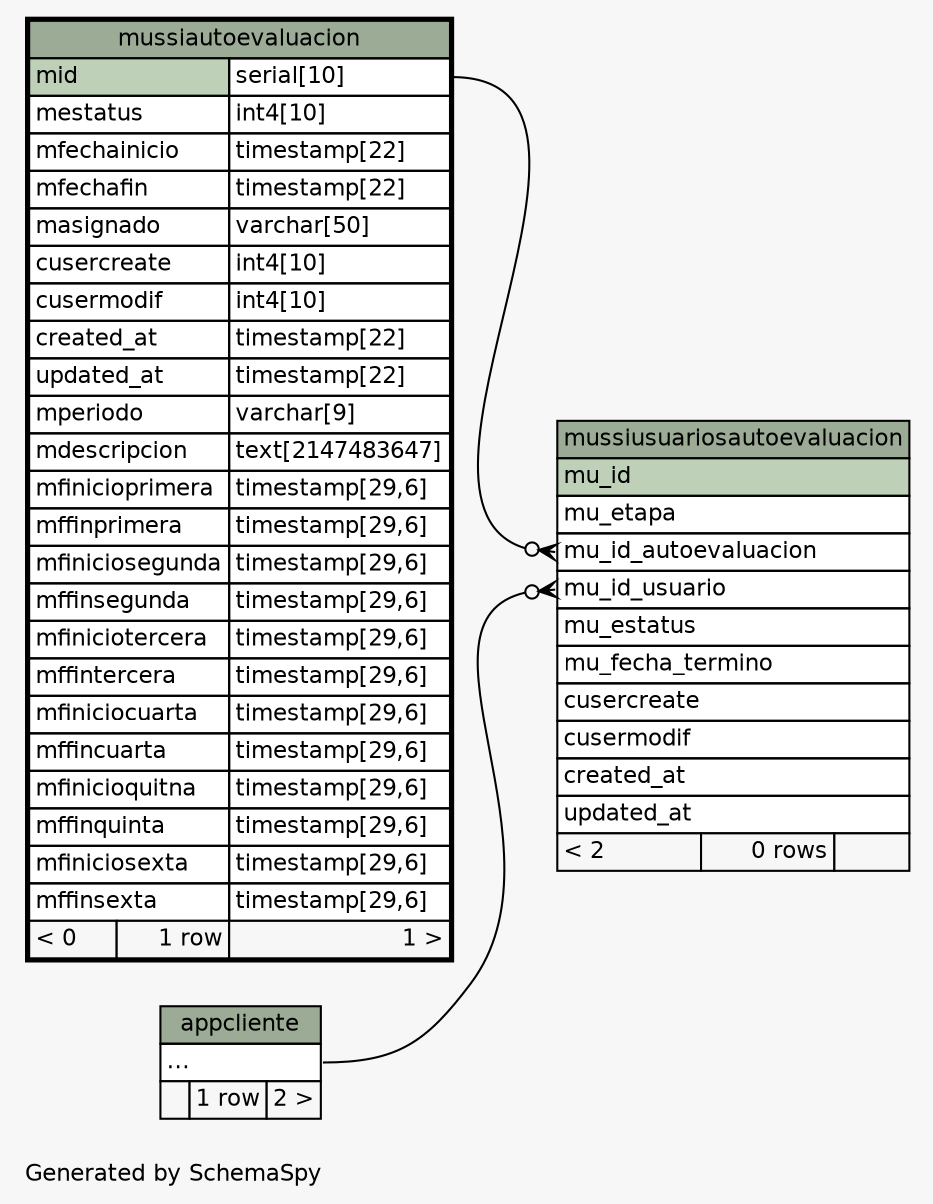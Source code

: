 // dot 2.38.0 on Mac OS X 10.11.1
// SchemaSpy rev 590
digraph "twoDegreesRelationshipsDiagram" {
  graph [
    rankdir="RL"
    bgcolor="#f7f7f7"
    label="\nGenerated by SchemaSpy"
    labeljust="l"
    nodesep="0.18"
    ranksep="0.46"
    fontname="Helvetica"
    fontsize="11"
  ];
  node [
    fontname="Helvetica"
    fontsize="11"
    shape="plaintext"
  ];
  edge [
    arrowsize="0.8"
  ];
  "mussiusuariosautoevaluacion":"mu_id_autoevaluacion":w -> "mussiautoevaluacion":"mid.type":e [arrowhead=none dir=back arrowtail=crowodot];
  "mussiusuariosautoevaluacion":"mu_id_usuario":w -> "appcliente":"elipses":e [arrowhead=none dir=back arrowtail=crowodot];
  "appcliente" [
    label=<
    <TABLE BORDER="0" CELLBORDER="1" CELLSPACING="0" BGCOLOR="#ffffff">
      <TR><TD COLSPAN="3" BGCOLOR="#9bab96" ALIGN="CENTER">appcliente</TD></TR>
      <TR><TD PORT="elipses" COLSPAN="3" ALIGN="LEFT">...</TD></TR>
      <TR><TD ALIGN="LEFT" BGCOLOR="#f7f7f7">  </TD><TD ALIGN="RIGHT" BGCOLOR="#f7f7f7">1 row</TD><TD ALIGN="RIGHT" BGCOLOR="#f7f7f7">2 &gt;</TD></TR>
    </TABLE>>
    URL="appcliente.html"
    tooltip="appcliente"
  ];
  "mussiautoevaluacion" [
    label=<
    <TABLE BORDER="2" CELLBORDER="1" CELLSPACING="0" BGCOLOR="#ffffff">
      <TR><TD COLSPAN="3" BGCOLOR="#9bab96" ALIGN="CENTER">mussiautoevaluacion</TD></TR>
      <TR><TD PORT="mid" COLSPAN="2" BGCOLOR="#bed1b8" ALIGN="LEFT">mid</TD><TD PORT="mid.type" ALIGN="LEFT">serial[10]</TD></TR>
      <TR><TD PORT="mestatus" COLSPAN="2" ALIGN="LEFT">mestatus</TD><TD PORT="mestatus.type" ALIGN="LEFT">int4[10]</TD></TR>
      <TR><TD PORT="mfechainicio" COLSPAN="2" ALIGN="LEFT">mfechainicio</TD><TD PORT="mfechainicio.type" ALIGN="LEFT">timestamp[22]</TD></TR>
      <TR><TD PORT="mfechafin" COLSPAN="2" ALIGN="LEFT">mfechafin</TD><TD PORT="mfechafin.type" ALIGN="LEFT">timestamp[22]</TD></TR>
      <TR><TD PORT="masignado" COLSPAN="2" ALIGN="LEFT">masignado</TD><TD PORT="masignado.type" ALIGN="LEFT">varchar[50]</TD></TR>
      <TR><TD PORT="cusercreate" COLSPAN="2" ALIGN="LEFT">cusercreate</TD><TD PORT="cusercreate.type" ALIGN="LEFT">int4[10]</TD></TR>
      <TR><TD PORT="cusermodif" COLSPAN="2" ALIGN="LEFT">cusermodif</TD><TD PORT="cusermodif.type" ALIGN="LEFT">int4[10]</TD></TR>
      <TR><TD PORT="created_at" COLSPAN="2" ALIGN="LEFT">created_at</TD><TD PORT="created_at.type" ALIGN="LEFT">timestamp[22]</TD></TR>
      <TR><TD PORT="updated_at" COLSPAN="2" ALIGN="LEFT">updated_at</TD><TD PORT="updated_at.type" ALIGN="LEFT">timestamp[22]</TD></TR>
      <TR><TD PORT="mperiodo" COLSPAN="2" ALIGN="LEFT">mperiodo</TD><TD PORT="mperiodo.type" ALIGN="LEFT">varchar[9]</TD></TR>
      <TR><TD PORT="mdescripcion" COLSPAN="2" ALIGN="LEFT">mdescripcion</TD><TD PORT="mdescripcion.type" ALIGN="LEFT">text[2147483647]</TD></TR>
      <TR><TD PORT="mfinicioprimera" COLSPAN="2" ALIGN="LEFT">mfinicioprimera</TD><TD PORT="mfinicioprimera.type" ALIGN="LEFT">timestamp[29,6]</TD></TR>
      <TR><TD PORT="mffinprimera" COLSPAN="2" ALIGN="LEFT">mffinprimera</TD><TD PORT="mffinprimera.type" ALIGN="LEFT">timestamp[29,6]</TD></TR>
      <TR><TD PORT="mfiniciosegunda" COLSPAN="2" ALIGN="LEFT">mfiniciosegunda</TD><TD PORT="mfiniciosegunda.type" ALIGN="LEFT">timestamp[29,6]</TD></TR>
      <TR><TD PORT="mffinsegunda" COLSPAN="2" ALIGN="LEFT">mffinsegunda</TD><TD PORT="mffinsegunda.type" ALIGN="LEFT">timestamp[29,6]</TD></TR>
      <TR><TD PORT="mfiniciotercera" COLSPAN="2" ALIGN="LEFT">mfiniciotercera</TD><TD PORT="mfiniciotercera.type" ALIGN="LEFT">timestamp[29,6]</TD></TR>
      <TR><TD PORT="mffintercera" COLSPAN="2" ALIGN="LEFT">mffintercera</TD><TD PORT="mffintercera.type" ALIGN="LEFT">timestamp[29,6]</TD></TR>
      <TR><TD PORT="mfiniciocuarta" COLSPAN="2" ALIGN="LEFT">mfiniciocuarta</TD><TD PORT="mfiniciocuarta.type" ALIGN="LEFT">timestamp[29,6]</TD></TR>
      <TR><TD PORT="mffincuarta" COLSPAN="2" ALIGN="LEFT">mffincuarta</TD><TD PORT="mffincuarta.type" ALIGN="LEFT">timestamp[29,6]</TD></TR>
      <TR><TD PORT="mfinicioquitna" COLSPAN="2" ALIGN="LEFT">mfinicioquitna</TD><TD PORT="mfinicioquitna.type" ALIGN="LEFT">timestamp[29,6]</TD></TR>
      <TR><TD PORT="mffinquinta" COLSPAN="2" ALIGN="LEFT">mffinquinta</TD><TD PORT="mffinquinta.type" ALIGN="LEFT">timestamp[29,6]</TD></TR>
      <TR><TD PORT="mfiniciosexta" COLSPAN="2" ALIGN="LEFT">mfiniciosexta</TD><TD PORT="mfiniciosexta.type" ALIGN="LEFT">timestamp[29,6]</TD></TR>
      <TR><TD PORT="mffinsexta" COLSPAN="2" ALIGN="LEFT">mffinsexta</TD><TD PORT="mffinsexta.type" ALIGN="LEFT">timestamp[29,6]</TD></TR>
      <TR><TD ALIGN="LEFT" BGCOLOR="#f7f7f7">&lt; 0</TD><TD ALIGN="RIGHT" BGCOLOR="#f7f7f7">1 row</TD><TD ALIGN="RIGHT" BGCOLOR="#f7f7f7">1 &gt;</TD></TR>
    </TABLE>>
    URL="mussiautoevaluacion.html"
    tooltip="mussiautoevaluacion"
  ];
  "mussiusuariosautoevaluacion" [
    label=<
    <TABLE BORDER="0" CELLBORDER="1" CELLSPACING="0" BGCOLOR="#ffffff">
      <TR><TD COLSPAN="3" BGCOLOR="#9bab96" ALIGN="CENTER">mussiusuariosautoevaluacion</TD></TR>
      <TR><TD PORT="mu_id" COLSPAN="3" BGCOLOR="#bed1b8" ALIGN="LEFT">mu_id</TD></TR>
      <TR><TD PORT="mu_etapa" COLSPAN="3" ALIGN="LEFT">mu_etapa</TD></TR>
      <TR><TD PORT="mu_id_autoevaluacion" COLSPAN="3" ALIGN="LEFT">mu_id_autoevaluacion</TD></TR>
      <TR><TD PORT="mu_id_usuario" COLSPAN="3" ALIGN="LEFT">mu_id_usuario</TD></TR>
      <TR><TD PORT="mu_estatus" COLSPAN="3" ALIGN="LEFT">mu_estatus</TD></TR>
      <TR><TD PORT="mu_fecha_termino" COLSPAN="3" ALIGN="LEFT">mu_fecha_termino</TD></TR>
      <TR><TD PORT="cusercreate" COLSPAN="3" ALIGN="LEFT">cusercreate</TD></TR>
      <TR><TD PORT="cusermodif" COLSPAN="3" ALIGN="LEFT">cusermodif</TD></TR>
      <TR><TD PORT="created_at" COLSPAN="3" ALIGN="LEFT">created_at</TD></TR>
      <TR><TD PORT="updated_at" COLSPAN="3" ALIGN="LEFT">updated_at</TD></TR>
      <TR><TD ALIGN="LEFT" BGCOLOR="#f7f7f7">&lt; 2</TD><TD ALIGN="RIGHT" BGCOLOR="#f7f7f7">0 rows</TD><TD ALIGN="RIGHT" BGCOLOR="#f7f7f7">  </TD></TR>
    </TABLE>>
    URL="mussiusuariosautoevaluacion.html"
    tooltip="mussiusuariosautoevaluacion"
  ];
}
